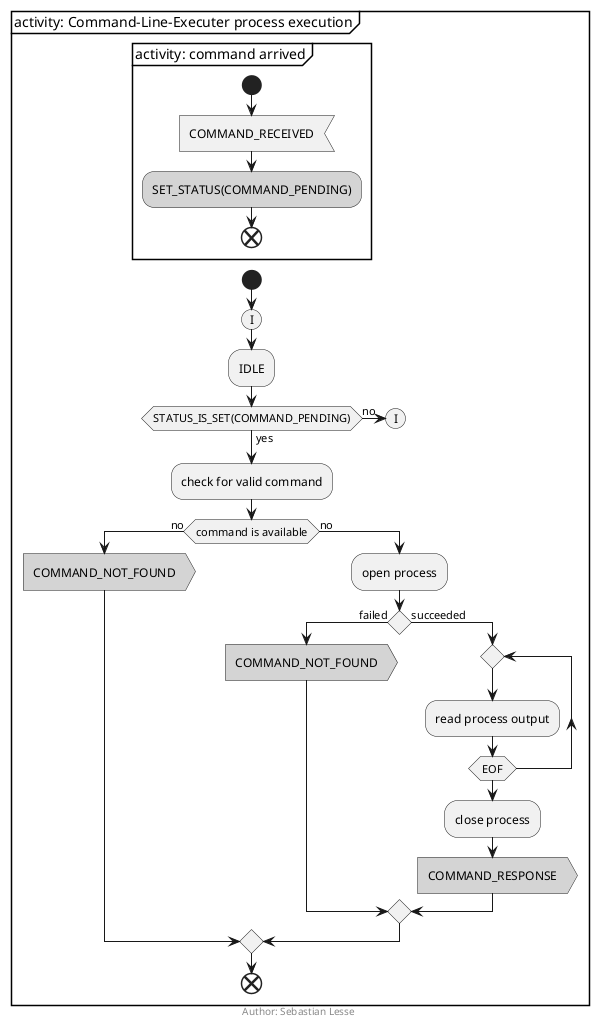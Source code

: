 @startuml

skinparam monochrome true

partition "activity: Command-Line-Executer process execution" {

partition "activity: command arrived" {
	start
	:COMMAND_RECEIVED<
	#pink:SET_STATUS(COMMAND_PENDING);
	end
}

start

(I)
:IDLE;

if (STATUS_IS_SET(COMMAND_PENDING)) then (no)
	(I)
	detach
else (yes)

endif

:check for valid command;

if (command is available) then (no)

	#pink:COMMAND_NOT_FOUND>

else (no)

	:open process;

	if () then (failed)

		#pink:COMMAND_NOT_FOUND>

	else (succeeded)
		
		repeat
		:read process output;
		repeatwhile (EOF)

		:close process;

		#pink:COMMAND_RESPONSE>
	endif
endif

end

}

footer Author: Sebastian Lesse

@enduml